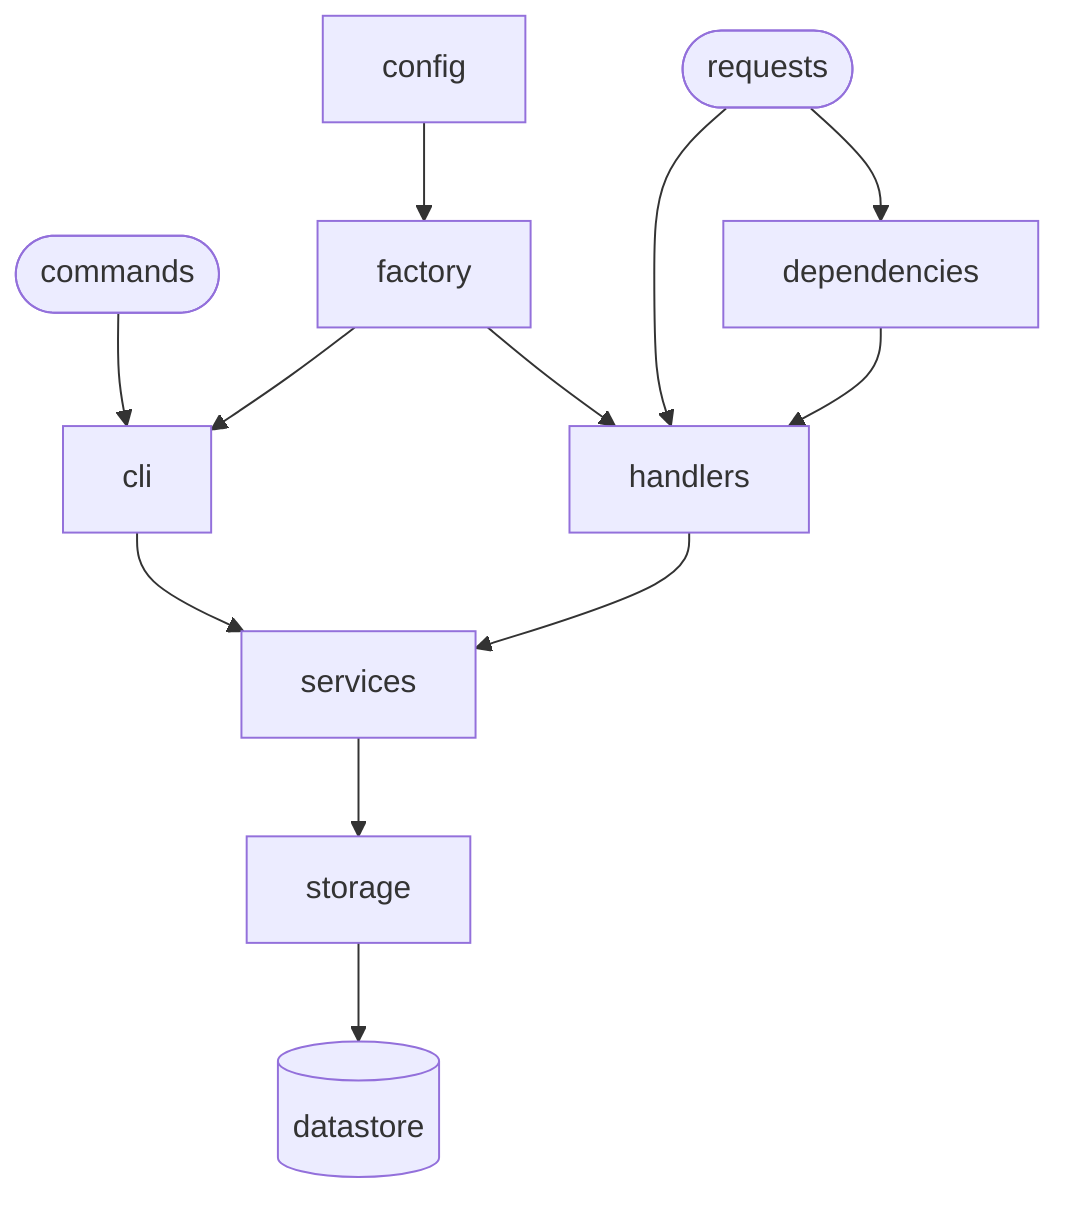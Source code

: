 graph TB
    requests([requests])
    config
    commands([commands])
    cli
    dependencies
    handlers
    factory
    services
    storage
    datastore[(datastore)]

    requests --> dependencies
    requests --> handlers
    dependencies --> handlers
    handlers --> services
    services --> storage
    storage --> datastore

    config --> factory
    factory --> handlers

    commands --> cli
    factory --> cli
    cli --> services